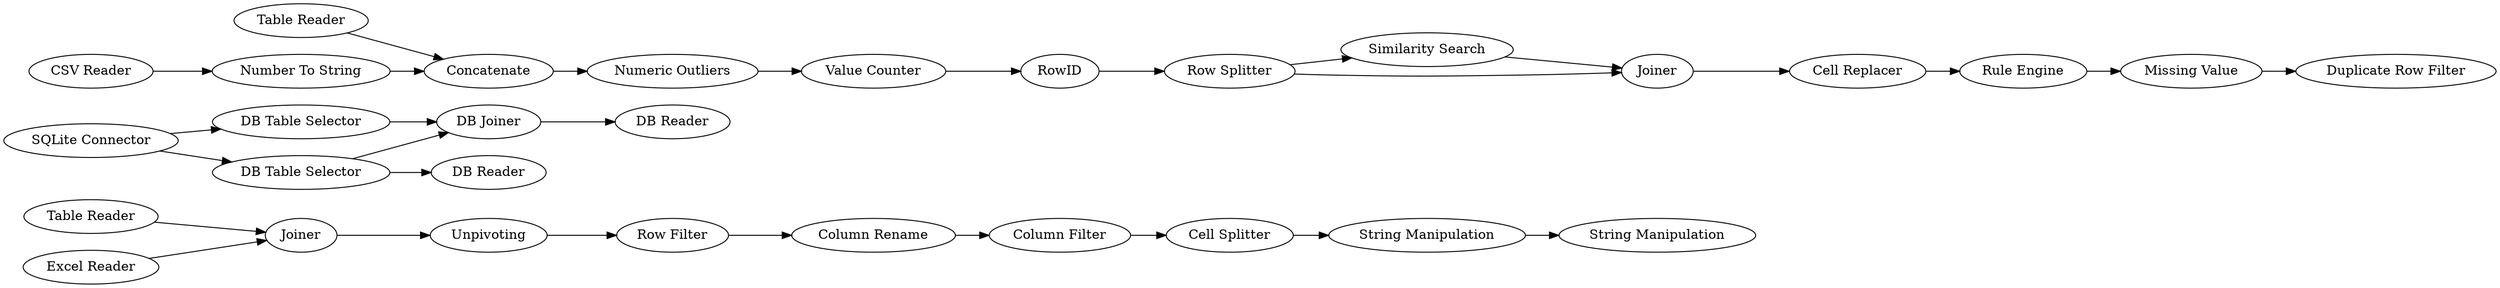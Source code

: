 digraph {
	"4193542774217545744_312" [label="String Manipulation"]
	"-7735754470285707864_285" [label="Table Reader"]
	"-2178838632572968247_281" [label="DB Joiner"]
	"3387763745015739491_276" [label="Missing Value"]
	"-2178838632572968247_283" [label="DB Reader"]
	"-8910082645262325811_221" [label="Column Filter"]
	"3387763745015739491_269" [label="Numeric Outliers"]
	"-2178838632572968247_279" [label="DB Table Selector"]
	"-2178838632572968247_280" [label="DB Table Selector"]
	"-4940357325172669027_291" [label="Value Counter"]
	"-4940357325172669027_187" [label="Similarity Search"]
	"-4940357325172669027_307" [label="Row Splitter"]
	"-2178838632572968247_278" [label="SQLite Connector"]
	"-7735754470285707864_290" [label="Excel Reader"]
	"4193542774217545744_161" [label="Cell Splitter"]
	"1938676632540656248_289" [label=Concatenate]
	"-8910082645262325811_195" [label="Column Rename"]
	"4193542774217545744_168" [label="String Manipulation"]
	"-8910082645262325811_219" [label=Unpivoting]
	"3387763745015739491_301" [label="Rule Engine"]
	"1938676632540656248_301" [label="CSV Reader"]
	"-4940357325172669027_192" [label=Joiner]
	"-4940357325172669027_176" [label="Cell Replacer"]
	"1938676632540656248_288" [label="Table Reader"]
	"1938676632540656248_300" [label="Number To String"]
	"-7735754470285707864_287" [label=Joiner]
	"3387763745015739491_299" [label="Duplicate Row Filter"]
	"-8910082645262325811_220" [label="Row Filter"]
	"-2178838632572968247_282" [label="DB Reader"]
	"-4940357325172669027_293" [label=RowID]
	"1938676632540656248_301" -> "1938676632540656248_300"
	"-4940357325172669027_307" -> "-4940357325172669027_192"
	"-2178838632572968247_278" -> "-2178838632572968247_280"
	"3387763745015739491_276" -> "3387763745015739491_299"
	"-2178838632572968247_279" -> "-2178838632572968247_283"
	"-4940357325172669027_293" -> "-4940357325172669027_307"
	"4193542774217545744_312" -> "4193542774217545744_168"
	"-4940357325172669027_176" -> "3387763745015739491_301"
	"-8910082645262325811_219" -> "-8910082645262325811_220"
	"-8910082645262325811_195" -> "-8910082645262325811_221"
	"1938676632540656248_288" -> "1938676632540656248_289"
	"4193542774217545744_161" -> "4193542774217545744_312"
	"1938676632540656248_289" -> "3387763745015739491_269"
	"-4940357325172669027_187" -> "-4940357325172669027_192"
	"-7735754470285707864_285" -> "-7735754470285707864_287"
	"-8910082645262325811_220" -> "-8910082645262325811_195"
	"3387763745015739491_269" -> "-4940357325172669027_291"
	"-2178838632572968247_279" -> "-2178838632572968247_281"
	"-2178838632572968247_280" -> "-2178838632572968247_281"
	"3387763745015739491_301" -> "3387763745015739491_276"
	"-4940357325172669027_307" -> "-4940357325172669027_187"
	"-4940357325172669027_291" -> "-4940357325172669027_293"
	"-8910082645262325811_221" -> "4193542774217545744_161"
	"-7735754470285707864_290" -> "-7735754470285707864_287"
	"-2178838632572968247_281" -> "-2178838632572968247_282"
	"-2178838632572968247_278" -> "-2178838632572968247_279"
	"-4940357325172669027_192" -> "-4940357325172669027_176"
	"1938676632540656248_300" -> "1938676632540656248_289"
	"-7735754470285707864_287" -> "-8910082645262325811_219"
	rankdir=LR
}
